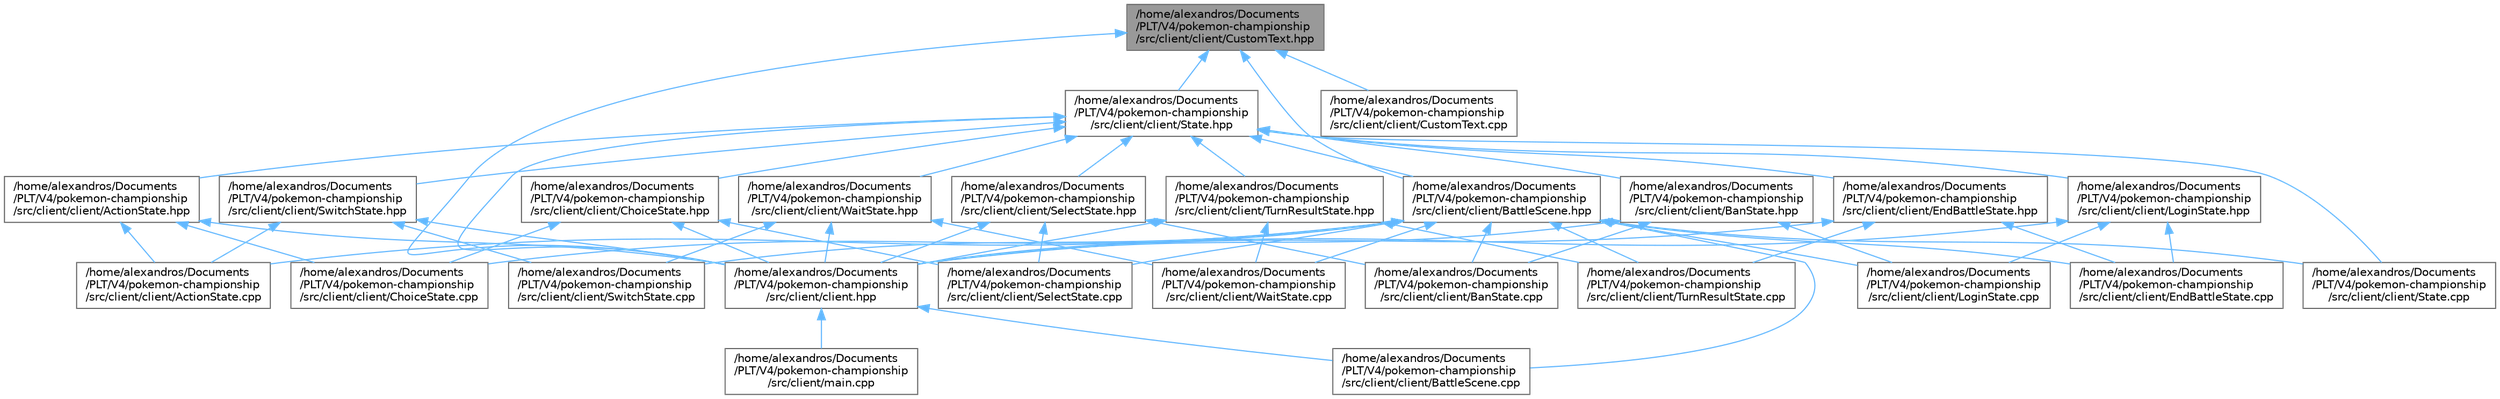 digraph "/home/alexandros/Documents/PLT/V4/pokemon-championship/src/client/client/CustomText.hpp"
{
 // LATEX_PDF_SIZE
  bgcolor="transparent";
  edge [fontname=Helvetica,fontsize=10,labelfontname=Helvetica,labelfontsize=10];
  node [fontname=Helvetica,fontsize=10,shape=box,height=0.2,width=0.4];
  Node1 [label="/home/alexandros/Documents\l/PLT/V4/pokemon-championship\l/src/client/client/CustomText.hpp",height=0.2,width=0.4,color="gray40", fillcolor="grey60", style="filled", fontcolor="black",tooltip=" "];
  Node1 -> Node2 [dir="back",color="steelblue1",style="solid"];
  Node2 [label="/home/alexandros/Documents\l/PLT/V4/pokemon-championship\l/src/client/client.hpp",height=0.2,width=0.4,color="grey40", fillcolor="white", style="filled",URL="$client_8hpp.html",tooltip=" "];
  Node2 -> Node3 [dir="back",color="steelblue1",style="solid"];
  Node3 [label="/home/alexandros/Documents\l/PLT/V4/pokemon-championship\l/src/client/client/BattleScene.cpp",height=0.2,width=0.4,color="grey40", fillcolor="white", style="filled",URL="$_battle_scene_8cpp.html",tooltip=" "];
  Node2 -> Node4 [dir="back",color="steelblue1",style="solid"];
  Node4 [label="/home/alexandros/Documents\l/PLT/V4/pokemon-championship\l/src/client/main.cpp",height=0.2,width=0.4,color="grey40", fillcolor="white", style="filled",URL="$client_2main_8cpp.html",tooltip=" "];
  Node1 -> Node5 [dir="back",color="steelblue1",style="solid"];
  Node5 [label="/home/alexandros/Documents\l/PLT/V4/pokemon-championship\l/src/client/client/BattleScene.hpp",height=0.2,width=0.4,color="grey40", fillcolor="white", style="filled",URL="$_battle_scene_8hpp.html",tooltip=" "];
  Node5 -> Node2 [dir="back",color="steelblue1",style="solid"];
  Node5 -> Node6 [dir="back",color="steelblue1",style="solid"];
  Node6 [label="/home/alexandros/Documents\l/PLT/V4/pokemon-championship\l/src/client/client/ActionState.cpp",height=0.2,width=0.4,color="grey40", fillcolor="white", style="filled",URL="$_action_state_8cpp.html",tooltip=" "];
  Node5 -> Node7 [dir="back",color="steelblue1",style="solid"];
  Node7 [label="/home/alexandros/Documents\l/PLT/V4/pokemon-championship\l/src/client/client/BanState.cpp",height=0.2,width=0.4,color="grey40", fillcolor="white", style="filled",URL="$_ban_state_8cpp.html",tooltip=" "];
  Node5 -> Node3 [dir="back",color="steelblue1",style="solid"];
  Node5 -> Node8 [dir="back",color="steelblue1",style="solid"];
  Node8 [label="/home/alexandros/Documents\l/PLT/V4/pokemon-championship\l/src/client/client/ChoiceState.cpp",height=0.2,width=0.4,color="grey40", fillcolor="white", style="filled",URL="$_choice_state_8cpp.html",tooltip=" "];
  Node5 -> Node9 [dir="back",color="steelblue1",style="solid"];
  Node9 [label="/home/alexandros/Documents\l/PLT/V4/pokemon-championship\l/src/client/client/EndBattleState.cpp",height=0.2,width=0.4,color="grey40", fillcolor="white", style="filled",URL="$_end_battle_state_8cpp.html",tooltip=" "];
  Node5 -> Node10 [dir="back",color="steelblue1",style="solid"];
  Node10 [label="/home/alexandros/Documents\l/PLT/V4/pokemon-championship\l/src/client/client/LoginState.cpp",height=0.2,width=0.4,color="grey40", fillcolor="white", style="filled",URL="$_login_state_8cpp.html",tooltip=" "];
  Node5 -> Node11 [dir="back",color="steelblue1",style="solid"];
  Node11 [label="/home/alexandros/Documents\l/PLT/V4/pokemon-championship\l/src/client/client/SelectState.cpp",height=0.2,width=0.4,color="grey40", fillcolor="white", style="filled",URL="$_select_state_8cpp.html",tooltip=" "];
  Node5 -> Node12 [dir="back",color="steelblue1",style="solid"];
  Node12 [label="/home/alexandros/Documents\l/PLT/V4/pokemon-championship\l/src/client/client/State.cpp",height=0.2,width=0.4,color="grey40", fillcolor="white", style="filled",URL="$_state_8cpp.html",tooltip=" "];
  Node5 -> Node13 [dir="back",color="steelblue1",style="solid"];
  Node13 [label="/home/alexandros/Documents\l/PLT/V4/pokemon-championship\l/src/client/client/SwitchState.cpp",height=0.2,width=0.4,color="grey40", fillcolor="white", style="filled",URL="$_switch_state_8cpp.html",tooltip=" "];
  Node5 -> Node14 [dir="back",color="steelblue1",style="solid"];
  Node14 [label="/home/alexandros/Documents\l/PLT/V4/pokemon-championship\l/src/client/client/TurnResultState.cpp",height=0.2,width=0.4,color="grey40", fillcolor="white", style="filled",URL="$_turn_result_state_8cpp.html",tooltip=" "];
  Node5 -> Node15 [dir="back",color="steelblue1",style="solid"];
  Node15 [label="/home/alexandros/Documents\l/PLT/V4/pokemon-championship\l/src/client/client/WaitState.cpp",height=0.2,width=0.4,color="grey40", fillcolor="white", style="filled",URL="$_wait_state_8cpp.html",tooltip=" "];
  Node1 -> Node16 [dir="back",color="steelblue1",style="solid"];
  Node16 [label="/home/alexandros/Documents\l/PLT/V4/pokemon-championship\l/src/client/client/CustomText.cpp",height=0.2,width=0.4,color="grey40", fillcolor="white", style="filled",URL="$_custom_text_8cpp.html",tooltip=" "];
  Node1 -> Node17 [dir="back",color="steelblue1",style="solid"];
  Node17 [label="/home/alexandros/Documents\l/PLT/V4/pokemon-championship\l/src/client/client/State.hpp",height=0.2,width=0.4,color="grey40", fillcolor="white", style="filled",URL="$client_2client_2state_8hpp.html",tooltip=" "];
  Node17 -> Node2 [dir="back",color="steelblue1",style="solid"];
  Node17 -> Node18 [dir="back",color="steelblue1",style="solid"];
  Node18 [label="/home/alexandros/Documents\l/PLT/V4/pokemon-championship\l/src/client/client/ActionState.hpp",height=0.2,width=0.4,color="grey40", fillcolor="white", style="filled",URL="$_action_state_8hpp.html",tooltip=" "];
  Node18 -> Node2 [dir="back",color="steelblue1",style="solid"];
  Node18 -> Node6 [dir="back",color="steelblue1",style="solid"];
  Node18 -> Node8 [dir="back",color="steelblue1",style="solid"];
  Node17 -> Node19 [dir="back",color="steelblue1",style="solid"];
  Node19 [label="/home/alexandros/Documents\l/PLT/V4/pokemon-championship\l/src/client/client/BanState.hpp",height=0.2,width=0.4,color="grey40", fillcolor="white", style="filled",URL="$_ban_state_8hpp.html",tooltip=" "];
  Node19 -> Node2 [dir="back",color="steelblue1",style="solid"];
  Node19 -> Node7 [dir="back",color="steelblue1",style="solid"];
  Node19 -> Node10 [dir="back",color="steelblue1",style="solid"];
  Node17 -> Node5 [dir="back",color="steelblue1",style="solid"];
  Node17 -> Node20 [dir="back",color="steelblue1",style="solid"];
  Node20 [label="/home/alexandros/Documents\l/PLT/V4/pokemon-championship\l/src/client/client/ChoiceState.hpp",height=0.2,width=0.4,color="grey40", fillcolor="white", style="filled",URL="$_choice_state_8hpp.html",tooltip=" "];
  Node20 -> Node2 [dir="back",color="steelblue1",style="solid"];
  Node20 -> Node8 [dir="back",color="steelblue1",style="solid"];
  Node20 -> Node11 [dir="back",color="steelblue1",style="solid"];
  Node17 -> Node21 [dir="back",color="steelblue1",style="solid"];
  Node21 [label="/home/alexandros/Documents\l/PLT/V4/pokemon-championship\l/src/client/client/EndBattleState.hpp",height=0.2,width=0.4,color="grey40", fillcolor="white", style="filled",URL="$_end_battle_state_8hpp.html",tooltip=" "];
  Node21 -> Node2 [dir="back",color="steelblue1",style="solid"];
  Node21 -> Node9 [dir="back",color="steelblue1",style="solid"];
  Node21 -> Node14 [dir="back",color="steelblue1",style="solid"];
  Node17 -> Node22 [dir="back",color="steelblue1",style="solid"];
  Node22 [label="/home/alexandros/Documents\l/PLT/V4/pokemon-championship\l/src/client/client/LoginState.hpp",height=0.2,width=0.4,color="grey40", fillcolor="white", style="filled",URL="$_login_state_8hpp.html",tooltip=" "];
  Node22 -> Node2 [dir="back",color="steelblue1",style="solid"];
  Node22 -> Node9 [dir="back",color="steelblue1",style="solid"];
  Node22 -> Node10 [dir="back",color="steelblue1",style="solid"];
  Node17 -> Node23 [dir="back",color="steelblue1",style="solid"];
  Node23 [label="/home/alexandros/Documents\l/PLT/V4/pokemon-championship\l/src/client/client/SelectState.hpp",height=0.2,width=0.4,color="grey40", fillcolor="white", style="filled",URL="$_select_state_8hpp.html",tooltip=" "];
  Node23 -> Node2 [dir="back",color="steelblue1",style="solid"];
  Node23 -> Node7 [dir="back",color="steelblue1",style="solid"];
  Node23 -> Node11 [dir="back",color="steelblue1",style="solid"];
  Node17 -> Node12 [dir="back",color="steelblue1",style="solid"];
  Node17 -> Node24 [dir="back",color="steelblue1",style="solid"];
  Node24 [label="/home/alexandros/Documents\l/PLT/V4/pokemon-championship\l/src/client/client/SwitchState.hpp",height=0.2,width=0.4,color="grey40", fillcolor="white", style="filled",URL="$_switch_state_8hpp.html",tooltip=" "];
  Node24 -> Node2 [dir="back",color="steelblue1",style="solid"];
  Node24 -> Node6 [dir="back",color="steelblue1",style="solid"];
  Node24 -> Node13 [dir="back",color="steelblue1",style="solid"];
  Node17 -> Node25 [dir="back",color="steelblue1",style="solid"];
  Node25 [label="/home/alexandros/Documents\l/PLT/V4/pokemon-championship\l/src/client/client/TurnResultState.hpp",height=0.2,width=0.4,color="grey40", fillcolor="white", style="filled",URL="$_turn_result_state_8hpp.html",tooltip=" "];
  Node25 -> Node2 [dir="back",color="steelblue1",style="solid"];
  Node25 -> Node14 [dir="back",color="steelblue1",style="solid"];
  Node25 -> Node15 [dir="back",color="steelblue1",style="solid"];
  Node17 -> Node26 [dir="back",color="steelblue1",style="solid"];
  Node26 [label="/home/alexandros/Documents\l/PLT/V4/pokemon-championship\l/src/client/client/WaitState.hpp",height=0.2,width=0.4,color="grey40", fillcolor="white", style="filled",URL="$_wait_state_8hpp.html",tooltip=" "];
  Node26 -> Node2 [dir="back",color="steelblue1",style="solid"];
  Node26 -> Node13 [dir="back",color="steelblue1",style="solid"];
  Node26 -> Node15 [dir="back",color="steelblue1",style="solid"];
}

